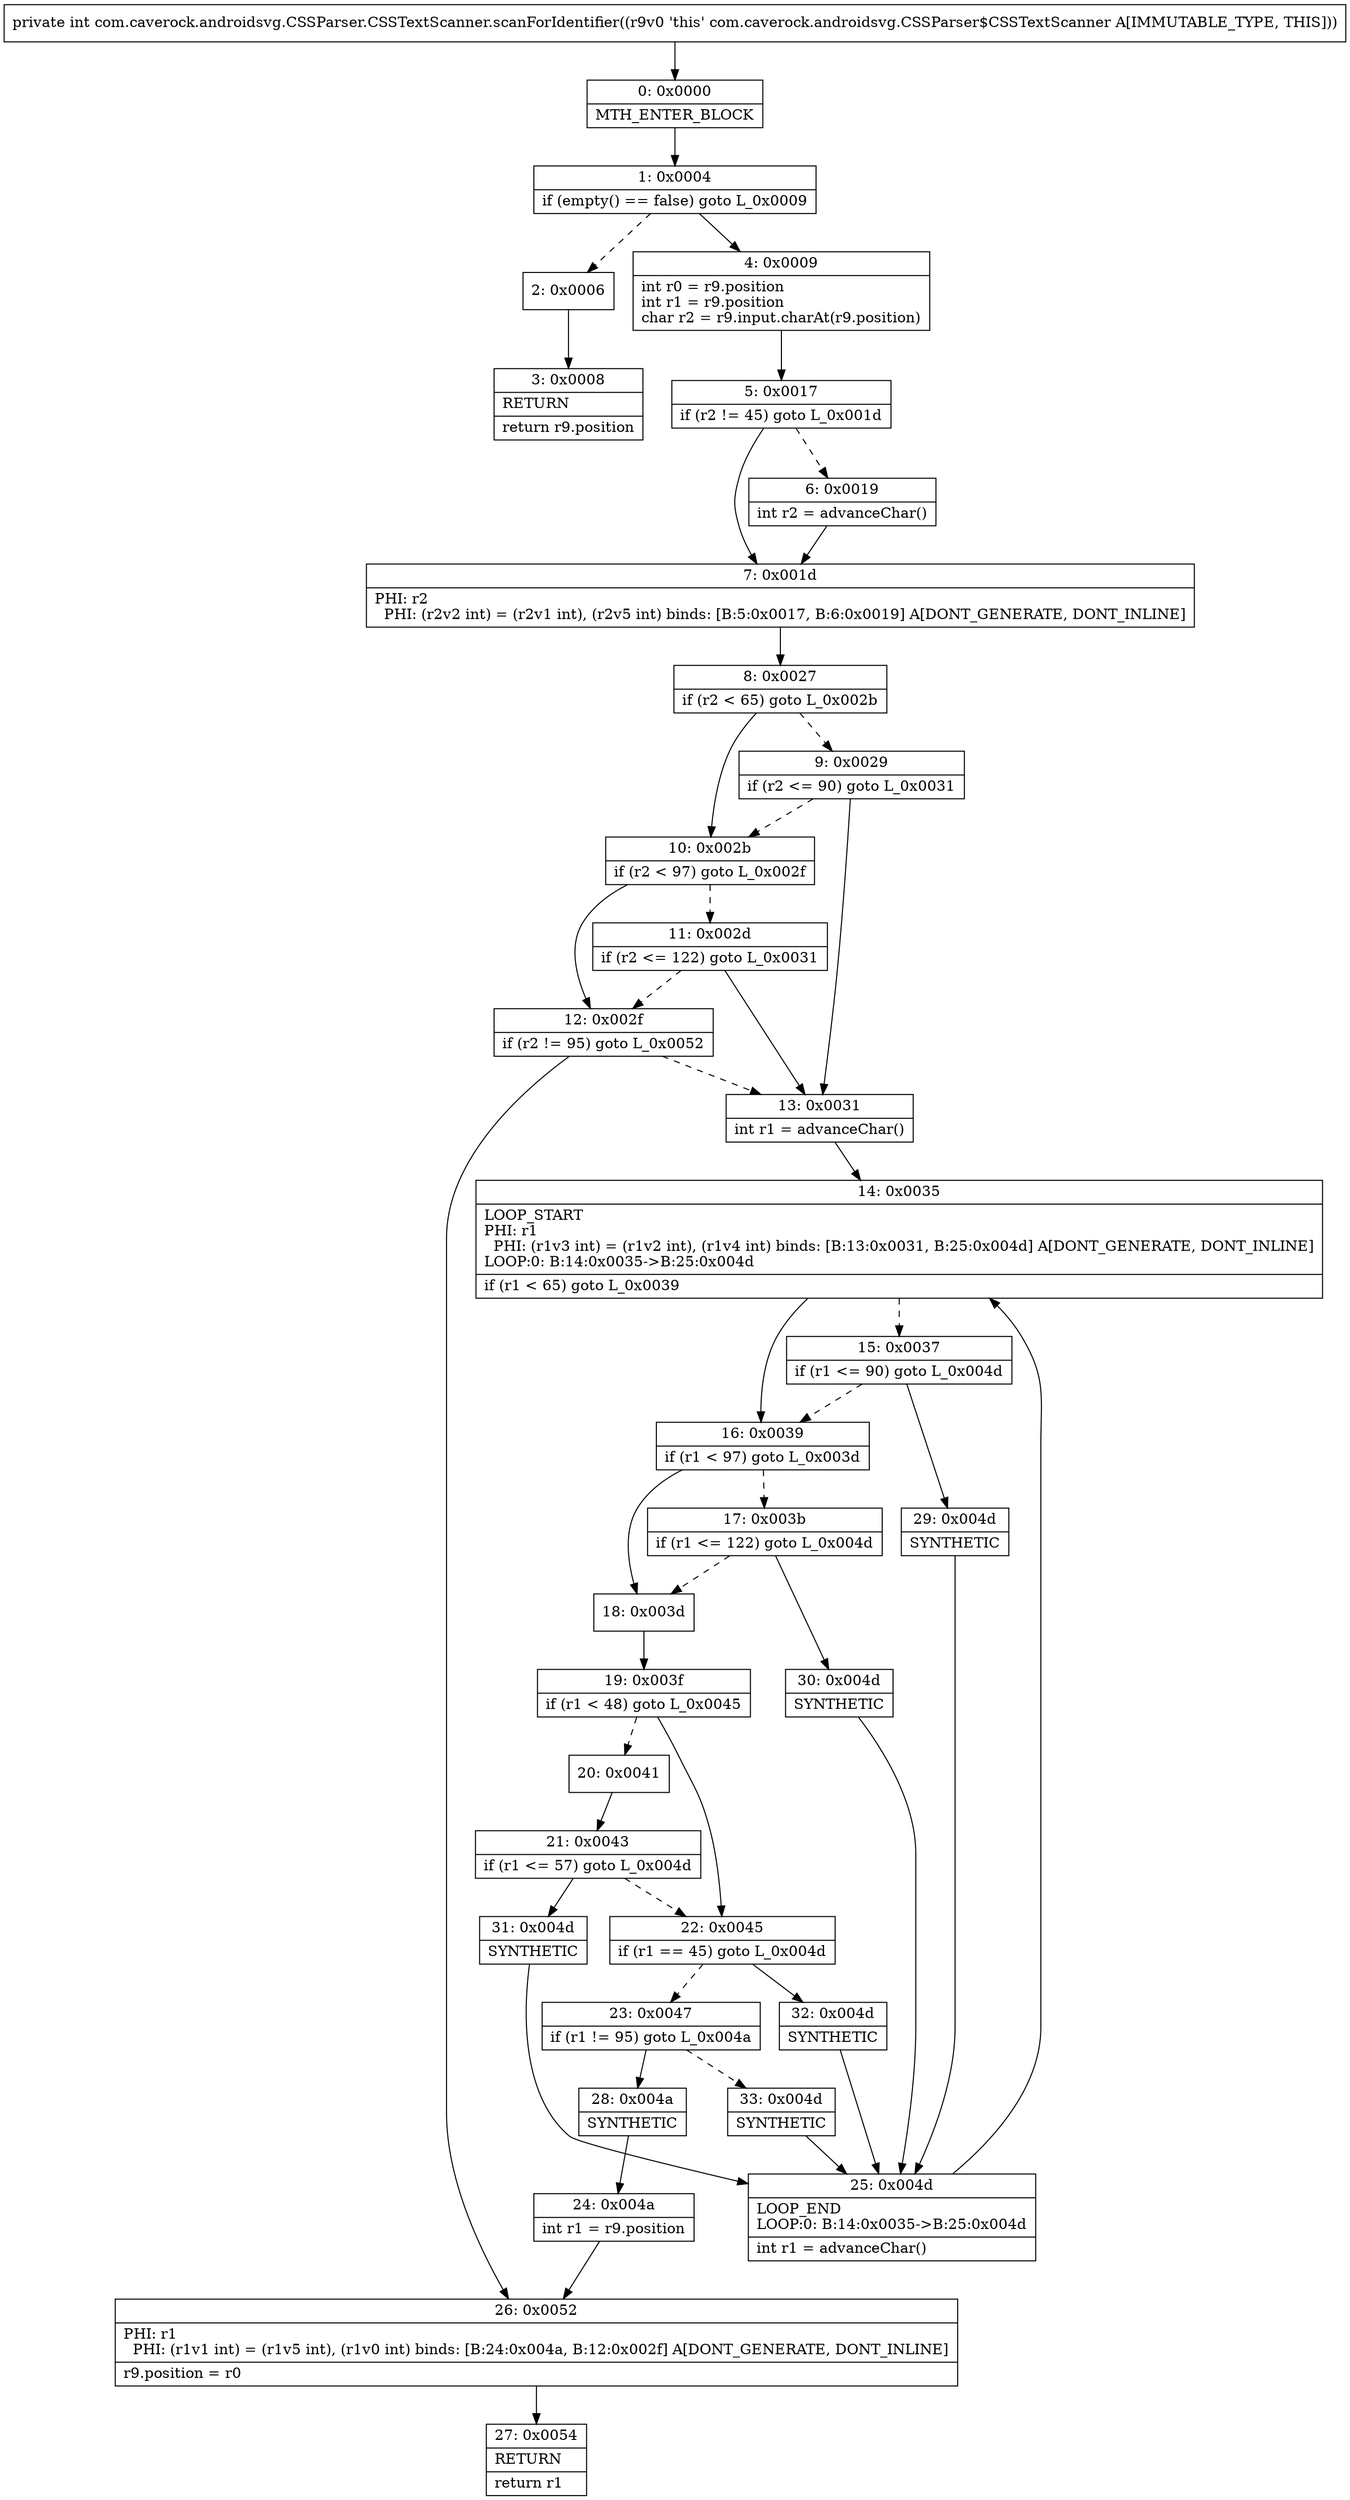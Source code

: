 digraph "CFG forcom.caverock.androidsvg.CSSParser.CSSTextScanner.scanForIdentifier()I" {
Node_0 [shape=record,label="{0\:\ 0x0000|MTH_ENTER_BLOCK\l}"];
Node_1 [shape=record,label="{1\:\ 0x0004|if (empty() == false) goto L_0x0009\l}"];
Node_2 [shape=record,label="{2\:\ 0x0006}"];
Node_3 [shape=record,label="{3\:\ 0x0008|RETURN\l|return r9.position\l}"];
Node_4 [shape=record,label="{4\:\ 0x0009|int r0 = r9.position\lint r1 = r9.position\lchar r2 = r9.input.charAt(r9.position)\l}"];
Node_5 [shape=record,label="{5\:\ 0x0017|if (r2 != 45) goto L_0x001d\l}"];
Node_6 [shape=record,label="{6\:\ 0x0019|int r2 = advanceChar()\l}"];
Node_7 [shape=record,label="{7\:\ 0x001d|PHI: r2 \l  PHI: (r2v2 int) = (r2v1 int), (r2v5 int) binds: [B:5:0x0017, B:6:0x0019] A[DONT_GENERATE, DONT_INLINE]\l}"];
Node_8 [shape=record,label="{8\:\ 0x0027|if (r2 \< 65) goto L_0x002b\l}"];
Node_9 [shape=record,label="{9\:\ 0x0029|if (r2 \<= 90) goto L_0x0031\l}"];
Node_10 [shape=record,label="{10\:\ 0x002b|if (r2 \< 97) goto L_0x002f\l}"];
Node_11 [shape=record,label="{11\:\ 0x002d|if (r2 \<= 122) goto L_0x0031\l}"];
Node_12 [shape=record,label="{12\:\ 0x002f|if (r2 != 95) goto L_0x0052\l}"];
Node_13 [shape=record,label="{13\:\ 0x0031|int r1 = advanceChar()\l}"];
Node_14 [shape=record,label="{14\:\ 0x0035|LOOP_START\lPHI: r1 \l  PHI: (r1v3 int) = (r1v2 int), (r1v4 int) binds: [B:13:0x0031, B:25:0x004d] A[DONT_GENERATE, DONT_INLINE]\lLOOP:0: B:14:0x0035\-\>B:25:0x004d\l|if (r1 \< 65) goto L_0x0039\l}"];
Node_15 [shape=record,label="{15\:\ 0x0037|if (r1 \<= 90) goto L_0x004d\l}"];
Node_16 [shape=record,label="{16\:\ 0x0039|if (r1 \< 97) goto L_0x003d\l}"];
Node_17 [shape=record,label="{17\:\ 0x003b|if (r1 \<= 122) goto L_0x004d\l}"];
Node_18 [shape=record,label="{18\:\ 0x003d}"];
Node_19 [shape=record,label="{19\:\ 0x003f|if (r1 \< 48) goto L_0x0045\l}"];
Node_20 [shape=record,label="{20\:\ 0x0041}"];
Node_21 [shape=record,label="{21\:\ 0x0043|if (r1 \<= 57) goto L_0x004d\l}"];
Node_22 [shape=record,label="{22\:\ 0x0045|if (r1 == 45) goto L_0x004d\l}"];
Node_23 [shape=record,label="{23\:\ 0x0047|if (r1 != 95) goto L_0x004a\l}"];
Node_24 [shape=record,label="{24\:\ 0x004a|int r1 = r9.position\l}"];
Node_25 [shape=record,label="{25\:\ 0x004d|LOOP_END\lLOOP:0: B:14:0x0035\-\>B:25:0x004d\l|int r1 = advanceChar()\l}"];
Node_26 [shape=record,label="{26\:\ 0x0052|PHI: r1 \l  PHI: (r1v1 int) = (r1v5 int), (r1v0 int) binds: [B:24:0x004a, B:12:0x002f] A[DONT_GENERATE, DONT_INLINE]\l|r9.position = r0\l}"];
Node_27 [shape=record,label="{27\:\ 0x0054|RETURN\l|return r1\l}"];
Node_28 [shape=record,label="{28\:\ 0x004a|SYNTHETIC\l}"];
Node_29 [shape=record,label="{29\:\ 0x004d|SYNTHETIC\l}"];
Node_30 [shape=record,label="{30\:\ 0x004d|SYNTHETIC\l}"];
Node_31 [shape=record,label="{31\:\ 0x004d|SYNTHETIC\l}"];
Node_32 [shape=record,label="{32\:\ 0x004d|SYNTHETIC\l}"];
Node_33 [shape=record,label="{33\:\ 0x004d|SYNTHETIC\l}"];
MethodNode[shape=record,label="{private int com.caverock.androidsvg.CSSParser.CSSTextScanner.scanForIdentifier((r9v0 'this' com.caverock.androidsvg.CSSParser$CSSTextScanner A[IMMUTABLE_TYPE, THIS])) }"];
MethodNode -> Node_0;
Node_0 -> Node_1;
Node_1 -> Node_2[style=dashed];
Node_1 -> Node_4;
Node_2 -> Node_3;
Node_4 -> Node_5;
Node_5 -> Node_6[style=dashed];
Node_5 -> Node_7;
Node_6 -> Node_7;
Node_7 -> Node_8;
Node_8 -> Node_9[style=dashed];
Node_8 -> Node_10;
Node_9 -> Node_10[style=dashed];
Node_9 -> Node_13;
Node_10 -> Node_11[style=dashed];
Node_10 -> Node_12;
Node_11 -> Node_12[style=dashed];
Node_11 -> Node_13;
Node_12 -> Node_13[style=dashed];
Node_12 -> Node_26;
Node_13 -> Node_14;
Node_14 -> Node_15[style=dashed];
Node_14 -> Node_16;
Node_15 -> Node_16[style=dashed];
Node_15 -> Node_29;
Node_16 -> Node_17[style=dashed];
Node_16 -> Node_18;
Node_17 -> Node_18[style=dashed];
Node_17 -> Node_30;
Node_18 -> Node_19;
Node_19 -> Node_20[style=dashed];
Node_19 -> Node_22;
Node_20 -> Node_21;
Node_21 -> Node_22[style=dashed];
Node_21 -> Node_31;
Node_22 -> Node_23[style=dashed];
Node_22 -> Node_32;
Node_23 -> Node_28;
Node_23 -> Node_33[style=dashed];
Node_24 -> Node_26;
Node_25 -> Node_14;
Node_26 -> Node_27;
Node_28 -> Node_24;
Node_29 -> Node_25;
Node_30 -> Node_25;
Node_31 -> Node_25;
Node_32 -> Node_25;
Node_33 -> Node_25;
}

